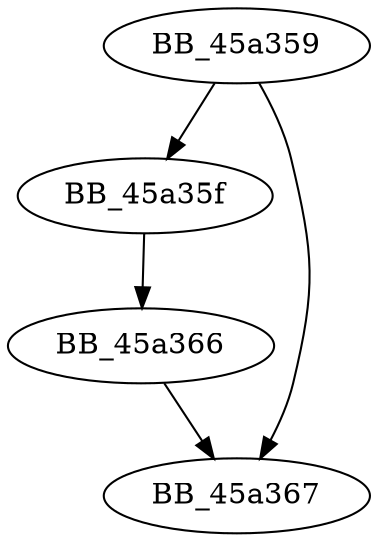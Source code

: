 DiGraph sub_45A359{
BB_45a359->BB_45a35f
BB_45a359->BB_45a367
BB_45a35f->BB_45a366
BB_45a366->BB_45a367
}
